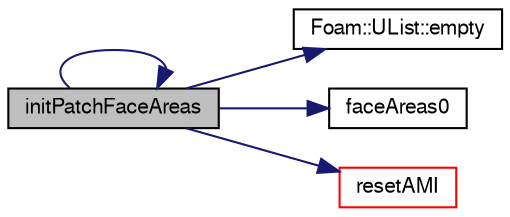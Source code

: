 digraph "initPatchFaceAreas"
{
  bgcolor="transparent";
  edge [fontname="FreeSans",fontsize="10",labelfontname="FreeSans",labelfontsize="10"];
  node [fontname="FreeSans",fontsize="10",shape=record];
  rankdir="LR";
  Node120 [label="initPatchFaceAreas",height=0.2,width=0.4,color="black", fillcolor="grey75", style="filled", fontcolor="black"];
  Node120 -> Node121 [color="midnightblue",fontsize="10",style="solid",fontname="FreeSans"];
  Node121 [label="Foam::UList::empty",height=0.2,width=0.4,color="black",URL="$a25698.html#a644718bb2fb240de962dc3c9a1fdf0dc",tooltip="Return true if the UList is empty (ie, size() is zero). "];
  Node120 -> Node122 [color="midnightblue",fontsize="10",style="solid",fontname="FreeSans"];
  Node122 [label="faceAreas0",height=0.2,width=0.4,color="black",URL="$a24926.html#adb99a6c32b7e79295de941fcfbb8d668",tooltip="Return access to the original patch face areas. "];
  Node120 -> Node120 [color="midnightblue",fontsize="10",style="solid",fontname="FreeSans"];
  Node120 -> Node123 [color="midnightblue",fontsize="10",style="solid",fontname="FreeSans"];
  Node123 [label="resetAMI",height=0.2,width=0.4,color="red",URL="$a24926.html#a8137f810e4a5638bd9eaaa9c7d7132b8",tooltip="Reset the AMI interpolator. "];
}
